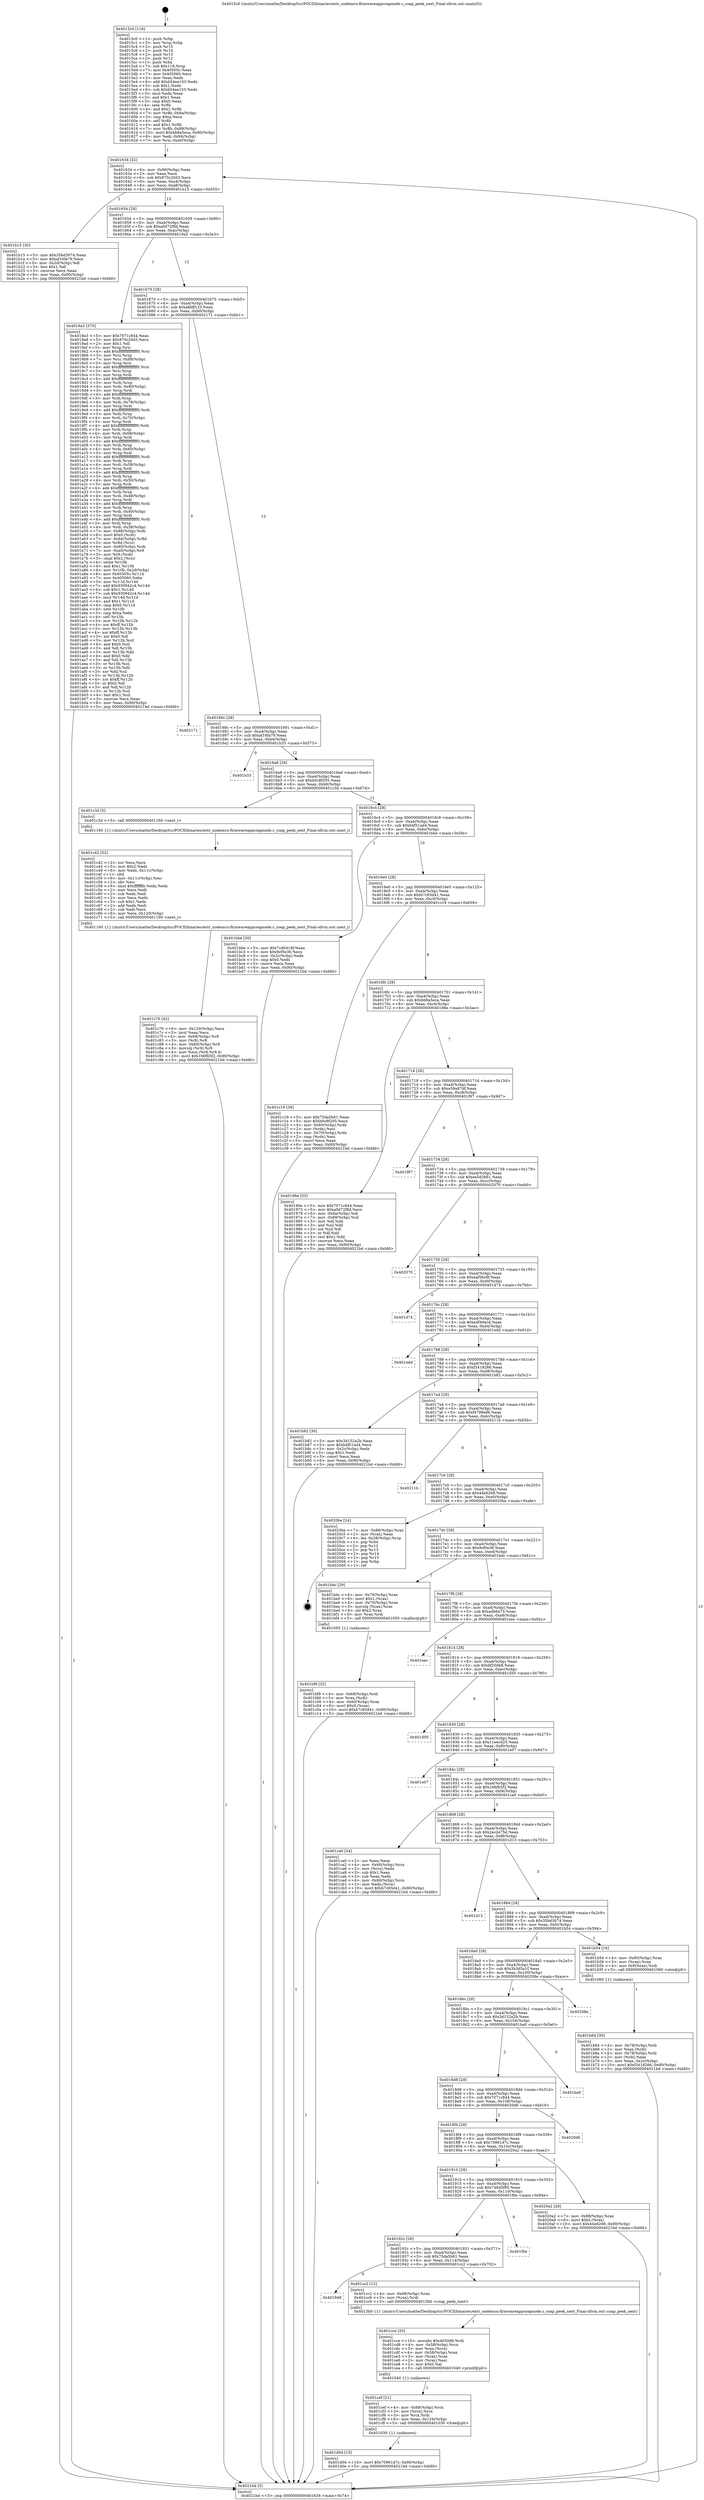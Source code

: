 digraph "0x4015c0" {
  label = "0x4015c0 (/mnt/c/Users/mathe/Desktop/tcc/POCII/binaries/extr_nodemcu-firmwareappcoapnode.c_coap_peek_next_Final-ollvm.out::main(0))"
  labelloc = "t"
  node[shape=record]

  Entry [label="",width=0.3,height=0.3,shape=circle,fillcolor=black,style=filled]
  "0x401634" [label="{
     0x401634 [32]\l
     | [instrs]\l
     &nbsp;&nbsp;0x401634 \<+6\>: mov -0x90(%rbp),%eax\l
     &nbsp;&nbsp;0x40163a \<+2\>: mov %eax,%ecx\l
     &nbsp;&nbsp;0x40163c \<+6\>: sub $0x870c20d3,%ecx\l
     &nbsp;&nbsp;0x401642 \<+6\>: mov %eax,-0xa4(%rbp)\l
     &nbsp;&nbsp;0x401648 \<+6\>: mov %ecx,-0xa8(%rbp)\l
     &nbsp;&nbsp;0x40164e \<+6\>: je 0000000000401b15 \<main+0x555\>\l
  }"]
  "0x401b15" [label="{
     0x401b15 [30]\l
     | [instrs]\l
     &nbsp;&nbsp;0x401b15 \<+5\>: mov $0x35bd3074,%eax\l
     &nbsp;&nbsp;0x401b1a \<+5\>: mov $0xaf16fa79,%ecx\l
     &nbsp;&nbsp;0x401b1f \<+3\>: mov -0x2d(%rbp),%dl\l
     &nbsp;&nbsp;0x401b22 \<+3\>: test $0x1,%dl\l
     &nbsp;&nbsp;0x401b25 \<+3\>: cmovne %ecx,%eax\l
     &nbsp;&nbsp;0x401b28 \<+6\>: mov %eax,-0x90(%rbp)\l
     &nbsp;&nbsp;0x401b2e \<+5\>: jmp 00000000004021bd \<main+0xbfd\>\l
  }"]
  "0x401654" [label="{
     0x401654 [28]\l
     | [instrs]\l
     &nbsp;&nbsp;0x401654 \<+5\>: jmp 0000000000401659 \<main+0x99\>\l
     &nbsp;&nbsp;0x401659 \<+6\>: mov -0xa4(%rbp),%eax\l
     &nbsp;&nbsp;0x40165f \<+5\>: sub $0xa0d72f8d,%eax\l
     &nbsp;&nbsp;0x401664 \<+6\>: mov %eax,-0xac(%rbp)\l
     &nbsp;&nbsp;0x40166a \<+6\>: je 00000000004019a3 \<main+0x3e3\>\l
  }"]
  Exit [label="",width=0.3,height=0.3,shape=circle,fillcolor=black,style=filled,peripheries=2]
  "0x4019a3" [label="{
     0x4019a3 [370]\l
     | [instrs]\l
     &nbsp;&nbsp;0x4019a3 \<+5\>: mov $0x7071c844,%eax\l
     &nbsp;&nbsp;0x4019a8 \<+5\>: mov $0x870c20d3,%ecx\l
     &nbsp;&nbsp;0x4019ad \<+2\>: mov $0x1,%dl\l
     &nbsp;&nbsp;0x4019af \<+3\>: mov %rsp,%rsi\l
     &nbsp;&nbsp;0x4019b2 \<+4\>: add $0xfffffffffffffff0,%rsi\l
     &nbsp;&nbsp;0x4019b6 \<+3\>: mov %rsi,%rsp\l
     &nbsp;&nbsp;0x4019b9 \<+7\>: mov %rsi,-0x88(%rbp)\l
     &nbsp;&nbsp;0x4019c0 \<+3\>: mov %rsp,%rsi\l
     &nbsp;&nbsp;0x4019c3 \<+4\>: add $0xfffffffffffffff0,%rsi\l
     &nbsp;&nbsp;0x4019c7 \<+3\>: mov %rsi,%rsp\l
     &nbsp;&nbsp;0x4019ca \<+3\>: mov %rsp,%rdi\l
     &nbsp;&nbsp;0x4019cd \<+4\>: add $0xfffffffffffffff0,%rdi\l
     &nbsp;&nbsp;0x4019d1 \<+3\>: mov %rdi,%rsp\l
     &nbsp;&nbsp;0x4019d4 \<+4\>: mov %rdi,-0x80(%rbp)\l
     &nbsp;&nbsp;0x4019d8 \<+3\>: mov %rsp,%rdi\l
     &nbsp;&nbsp;0x4019db \<+4\>: add $0xfffffffffffffff0,%rdi\l
     &nbsp;&nbsp;0x4019df \<+3\>: mov %rdi,%rsp\l
     &nbsp;&nbsp;0x4019e2 \<+4\>: mov %rdi,-0x78(%rbp)\l
     &nbsp;&nbsp;0x4019e6 \<+3\>: mov %rsp,%rdi\l
     &nbsp;&nbsp;0x4019e9 \<+4\>: add $0xfffffffffffffff0,%rdi\l
     &nbsp;&nbsp;0x4019ed \<+3\>: mov %rdi,%rsp\l
     &nbsp;&nbsp;0x4019f0 \<+4\>: mov %rdi,-0x70(%rbp)\l
     &nbsp;&nbsp;0x4019f4 \<+3\>: mov %rsp,%rdi\l
     &nbsp;&nbsp;0x4019f7 \<+4\>: add $0xfffffffffffffff0,%rdi\l
     &nbsp;&nbsp;0x4019fb \<+3\>: mov %rdi,%rsp\l
     &nbsp;&nbsp;0x4019fe \<+4\>: mov %rdi,-0x68(%rbp)\l
     &nbsp;&nbsp;0x401a02 \<+3\>: mov %rsp,%rdi\l
     &nbsp;&nbsp;0x401a05 \<+4\>: add $0xfffffffffffffff0,%rdi\l
     &nbsp;&nbsp;0x401a09 \<+3\>: mov %rdi,%rsp\l
     &nbsp;&nbsp;0x401a0c \<+4\>: mov %rdi,-0x60(%rbp)\l
     &nbsp;&nbsp;0x401a10 \<+3\>: mov %rsp,%rdi\l
     &nbsp;&nbsp;0x401a13 \<+4\>: add $0xfffffffffffffff0,%rdi\l
     &nbsp;&nbsp;0x401a17 \<+3\>: mov %rdi,%rsp\l
     &nbsp;&nbsp;0x401a1a \<+4\>: mov %rdi,-0x58(%rbp)\l
     &nbsp;&nbsp;0x401a1e \<+3\>: mov %rsp,%rdi\l
     &nbsp;&nbsp;0x401a21 \<+4\>: add $0xfffffffffffffff0,%rdi\l
     &nbsp;&nbsp;0x401a25 \<+3\>: mov %rdi,%rsp\l
     &nbsp;&nbsp;0x401a28 \<+4\>: mov %rdi,-0x50(%rbp)\l
     &nbsp;&nbsp;0x401a2c \<+3\>: mov %rsp,%rdi\l
     &nbsp;&nbsp;0x401a2f \<+4\>: add $0xfffffffffffffff0,%rdi\l
     &nbsp;&nbsp;0x401a33 \<+3\>: mov %rdi,%rsp\l
     &nbsp;&nbsp;0x401a36 \<+4\>: mov %rdi,-0x48(%rbp)\l
     &nbsp;&nbsp;0x401a3a \<+3\>: mov %rsp,%rdi\l
     &nbsp;&nbsp;0x401a3d \<+4\>: add $0xfffffffffffffff0,%rdi\l
     &nbsp;&nbsp;0x401a41 \<+3\>: mov %rdi,%rsp\l
     &nbsp;&nbsp;0x401a44 \<+4\>: mov %rdi,-0x40(%rbp)\l
     &nbsp;&nbsp;0x401a48 \<+3\>: mov %rsp,%rdi\l
     &nbsp;&nbsp;0x401a4b \<+4\>: add $0xfffffffffffffff0,%rdi\l
     &nbsp;&nbsp;0x401a4f \<+3\>: mov %rdi,%rsp\l
     &nbsp;&nbsp;0x401a52 \<+4\>: mov %rdi,-0x38(%rbp)\l
     &nbsp;&nbsp;0x401a56 \<+7\>: mov -0x88(%rbp),%rdi\l
     &nbsp;&nbsp;0x401a5d \<+6\>: movl $0x0,(%rdi)\l
     &nbsp;&nbsp;0x401a63 \<+7\>: mov -0x94(%rbp),%r8d\l
     &nbsp;&nbsp;0x401a6a \<+3\>: mov %r8d,(%rsi)\l
     &nbsp;&nbsp;0x401a6d \<+4\>: mov -0x80(%rbp),%rdi\l
     &nbsp;&nbsp;0x401a71 \<+7\>: mov -0xa0(%rbp),%r9\l
     &nbsp;&nbsp;0x401a78 \<+3\>: mov %r9,(%rdi)\l
     &nbsp;&nbsp;0x401a7b \<+3\>: cmpl $0x2,(%rsi)\l
     &nbsp;&nbsp;0x401a7e \<+4\>: setne %r10b\l
     &nbsp;&nbsp;0x401a82 \<+4\>: and $0x1,%r10b\l
     &nbsp;&nbsp;0x401a86 \<+4\>: mov %r10b,-0x2d(%rbp)\l
     &nbsp;&nbsp;0x401a8a \<+8\>: mov 0x40505c,%r11d\l
     &nbsp;&nbsp;0x401a92 \<+7\>: mov 0x405060,%ebx\l
     &nbsp;&nbsp;0x401a99 \<+3\>: mov %r11d,%r14d\l
     &nbsp;&nbsp;0x401a9c \<+7\>: add $0x930942c4,%r14d\l
     &nbsp;&nbsp;0x401aa3 \<+4\>: sub $0x1,%r14d\l
     &nbsp;&nbsp;0x401aa7 \<+7\>: sub $0x930942c4,%r14d\l
     &nbsp;&nbsp;0x401aae \<+4\>: imul %r14d,%r11d\l
     &nbsp;&nbsp;0x401ab2 \<+4\>: and $0x1,%r11d\l
     &nbsp;&nbsp;0x401ab6 \<+4\>: cmp $0x0,%r11d\l
     &nbsp;&nbsp;0x401aba \<+4\>: sete %r10b\l
     &nbsp;&nbsp;0x401abe \<+3\>: cmp $0xa,%ebx\l
     &nbsp;&nbsp;0x401ac1 \<+4\>: setl %r15b\l
     &nbsp;&nbsp;0x401ac5 \<+3\>: mov %r10b,%r12b\l
     &nbsp;&nbsp;0x401ac8 \<+4\>: xor $0xff,%r12b\l
     &nbsp;&nbsp;0x401acc \<+3\>: mov %r15b,%r13b\l
     &nbsp;&nbsp;0x401acf \<+4\>: xor $0xff,%r13b\l
     &nbsp;&nbsp;0x401ad3 \<+3\>: xor $0x0,%dl\l
     &nbsp;&nbsp;0x401ad6 \<+3\>: mov %r12b,%sil\l
     &nbsp;&nbsp;0x401ad9 \<+4\>: and $0x0,%sil\l
     &nbsp;&nbsp;0x401add \<+3\>: and %dl,%r10b\l
     &nbsp;&nbsp;0x401ae0 \<+3\>: mov %r13b,%dil\l
     &nbsp;&nbsp;0x401ae3 \<+4\>: and $0x0,%dil\l
     &nbsp;&nbsp;0x401ae7 \<+3\>: and %dl,%r15b\l
     &nbsp;&nbsp;0x401aea \<+3\>: or %r10b,%sil\l
     &nbsp;&nbsp;0x401aed \<+3\>: or %r15b,%dil\l
     &nbsp;&nbsp;0x401af0 \<+3\>: xor %dil,%sil\l
     &nbsp;&nbsp;0x401af3 \<+3\>: or %r13b,%r12b\l
     &nbsp;&nbsp;0x401af6 \<+4\>: xor $0xff,%r12b\l
     &nbsp;&nbsp;0x401afa \<+3\>: or $0x0,%dl\l
     &nbsp;&nbsp;0x401afd \<+3\>: and %dl,%r12b\l
     &nbsp;&nbsp;0x401b00 \<+3\>: or %r12b,%sil\l
     &nbsp;&nbsp;0x401b03 \<+4\>: test $0x1,%sil\l
     &nbsp;&nbsp;0x401b07 \<+3\>: cmovne %ecx,%eax\l
     &nbsp;&nbsp;0x401b0a \<+6\>: mov %eax,-0x90(%rbp)\l
     &nbsp;&nbsp;0x401b10 \<+5\>: jmp 00000000004021bd \<main+0xbfd\>\l
  }"]
  "0x401670" [label="{
     0x401670 [28]\l
     | [instrs]\l
     &nbsp;&nbsp;0x401670 \<+5\>: jmp 0000000000401675 \<main+0xb5\>\l
     &nbsp;&nbsp;0x401675 \<+6\>: mov -0xa4(%rbp),%eax\l
     &nbsp;&nbsp;0x40167b \<+5\>: sub $0xa6bff123,%eax\l
     &nbsp;&nbsp;0x401680 \<+6\>: mov %eax,-0xb0(%rbp)\l
     &nbsp;&nbsp;0x401686 \<+6\>: je 0000000000402171 \<main+0xbb1\>\l
  }"]
  "0x401d04" [label="{
     0x401d04 [15]\l
     | [instrs]\l
     &nbsp;&nbsp;0x401d04 \<+10\>: movl $0x70961d7c,-0x90(%rbp)\l
     &nbsp;&nbsp;0x401d0e \<+5\>: jmp 00000000004021bd \<main+0xbfd\>\l
  }"]
  "0x402171" [label="{
     0x402171\l
  }", style=dashed]
  "0x40168c" [label="{
     0x40168c [28]\l
     | [instrs]\l
     &nbsp;&nbsp;0x40168c \<+5\>: jmp 0000000000401691 \<main+0xd1\>\l
     &nbsp;&nbsp;0x401691 \<+6\>: mov -0xa4(%rbp),%eax\l
     &nbsp;&nbsp;0x401697 \<+5\>: sub $0xaf16fa79,%eax\l
     &nbsp;&nbsp;0x40169c \<+6\>: mov %eax,-0xb4(%rbp)\l
     &nbsp;&nbsp;0x4016a2 \<+6\>: je 0000000000401b33 \<main+0x573\>\l
  }"]
  "0x401cef" [label="{
     0x401cef [21]\l
     | [instrs]\l
     &nbsp;&nbsp;0x401cef \<+4\>: mov -0x68(%rbp),%rcx\l
     &nbsp;&nbsp;0x401cf3 \<+3\>: mov (%rcx),%rcx\l
     &nbsp;&nbsp;0x401cf6 \<+3\>: mov %rcx,%rdi\l
     &nbsp;&nbsp;0x401cf9 \<+6\>: mov %eax,-0x124(%rbp)\l
     &nbsp;&nbsp;0x401cff \<+5\>: call 0000000000401030 \<free@plt\>\l
     | [calls]\l
     &nbsp;&nbsp;0x401030 \{1\} (unknown)\l
  }"]
  "0x401b33" [label="{
     0x401b33\l
  }", style=dashed]
  "0x4016a8" [label="{
     0x4016a8 [28]\l
     | [instrs]\l
     &nbsp;&nbsp;0x4016a8 \<+5\>: jmp 00000000004016ad \<main+0xed\>\l
     &nbsp;&nbsp;0x4016ad \<+6\>: mov -0xa4(%rbp),%eax\l
     &nbsp;&nbsp;0x4016b3 \<+5\>: sub $0xb0c8f205,%eax\l
     &nbsp;&nbsp;0x4016b8 \<+6\>: mov %eax,-0xb8(%rbp)\l
     &nbsp;&nbsp;0x4016be \<+6\>: je 0000000000401c3d \<main+0x67d\>\l
  }"]
  "0x401cce" [label="{
     0x401cce [33]\l
     | [instrs]\l
     &nbsp;&nbsp;0x401cce \<+10\>: movabs $0x4030d6,%rdi\l
     &nbsp;&nbsp;0x401cd8 \<+4\>: mov -0x58(%rbp),%rcx\l
     &nbsp;&nbsp;0x401cdc \<+3\>: mov %rax,(%rcx)\l
     &nbsp;&nbsp;0x401cdf \<+4\>: mov -0x58(%rbp),%rax\l
     &nbsp;&nbsp;0x401ce3 \<+3\>: mov (%rax),%rax\l
     &nbsp;&nbsp;0x401ce6 \<+2\>: mov (%rax),%esi\l
     &nbsp;&nbsp;0x401ce8 \<+2\>: mov $0x0,%al\l
     &nbsp;&nbsp;0x401cea \<+5\>: call 0000000000401040 \<printf@plt\>\l
     | [calls]\l
     &nbsp;&nbsp;0x401040 \{1\} (unknown)\l
  }"]
  "0x401c3d" [label="{
     0x401c3d [5]\l
     | [instrs]\l
     &nbsp;&nbsp;0x401c3d \<+5\>: call 0000000000401160 \<next_i\>\l
     | [calls]\l
     &nbsp;&nbsp;0x401160 \{1\} (/mnt/c/Users/mathe/Desktop/tcc/POCII/binaries/extr_nodemcu-firmwareappcoapnode.c_coap_peek_next_Final-ollvm.out::next_i)\l
  }"]
  "0x4016c4" [label="{
     0x4016c4 [28]\l
     | [instrs]\l
     &nbsp;&nbsp;0x4016c4 \<+5\>: jmp 00000000004016c9 \<main+0x109\>\l
     &nbsp;&nbsp;0x4016c9 \<+6\>: mov -0xa4(%rbp),%eax\l
     &nbsp;&nbsp;0x4016cf \<+5\>: sub $0xb4f51ad4,%eax\l
     &nbsp;&nbsp;0x4016d4 \<+6\>: mov %eax,-0xbc(%rbp)\l
     &nbsp;&nbsp;0x4016da \<+6\>: je 0000000000401bbe \<main+0x5fe\>\l
  }"]
  "0x401948" [label="{
     0x401948\l
  }", style=dashed]
  "0x401bbe" [label="{
     0x401bbe [30]\l
     | [instrs]\l
     &nbsp;&nbsp;0x401bbe \<+5\>: mov $0x7cd0418f,%eax\l
     &nbsp;&nbsp;0x401bc3 \<+5\>: mov $0x9cf0e36,%ecx\l
     &nbsp;&nbsp;0x401bc8 \<+3\>: mov -0x2c(%rbp),%edx\l
     &nbsp;&nbsp;0x401bcb \<+3\>: cmp $0x0,%edx\l
     &nbsp;&nbsp;0x401bce \<+3\>: cmove %ecx,%eax\l
     &nbsp;&nbsp;0x401bd1 \<+6\>: mov %eax,-0x90(%rbp)\l
     &nbsp;&nbsp;0x401bd7 \<+5\>: jmp 00000000004021bd \<main+0xbfd\>\l
  }"]
  "0x4016e0" [label="{
     0x4016e0 [28]\l
     | [instrs]\l
     &nbsp;&nbsp;0x4016e0 \<+5\>: jmp 00000000004016e5 \<main+0x125\>\l
     &nbsp;&nbsp;0x4016e5 \<+6\>: mov -0xa4(%rbp),%eax\l
     &nbsp;&nbsp;0x4016eb \<+5\>: sub $0xb7c93d41,%eax\l
     &nbsp;&nbsp;0x4016f0 \<+6\>: mov %eax,-0xc0(%rbp)\l
     &nbsp;&nbsp;0x4016f6 \<+6\>: je 0000000000401c19 \<main+0x659\>\l
  }"]
  "0x401cc2" [label="{
     0x401cc2 [12]\l
     | [instrs]\l
     &nbsp;&nbsp;0x401cc2 \<+4\>: mov -0x68(%rbp),%rax\l
     &nbsp;&nbsp;0x401cc6 \<+3\>: mov (%rax),%rdi\l
     &nbsp;&nbsp;0x401cc9 \<+5\>: call 00000000004013b0 \<coap_peek_next\>\l
     | [calls]\l
     &nbsp;&nbsp;0x4013b0 \{1\} (/mnt/c/Users/mathe/Desktop/tcc/POCII/binaries/extr_nodemcu-firmwareappcoapnode.c_coap_peek_next_Final-ollvm.out::coap_peek_next)\l
  }"]
  "0x401c19" [label="{
     0x401c19 [36]\l
     | [instrs]\l
     &nbsp;&nbsp;0x401c19 \<+5\>: mov $0x75da5b81,%eax\l
     &nbsp;&nbsp;0x401c1e \<+5\>: mov $0xb0c8f205,%ecx\l
     &nbsp;&nbsp;0x401c23 \<+4\>: mov -0x60(%rbp),%rdx\l
     &nbsp;&nbsp;0x401c27 \<+2\>: mov (%rdx),%esi\l
     &nbsp;&nbsp;0x401c29 \<+4\>: mov -0x70(%rbp),%rdx\l
     &nbsp;&nbsp;0x401c2d \<+2\>: cmp (%rdx),%esi\l
     &nbsp;&nbsp;0x401c2f \<+3\>: cmovl %ecx,%eax\l
     &nbsp;&nbsp;0x401c32 \<+6\>: mov %eax,-0x90(%rbp)\l
     &nbsp;&nbsp;0x401c38 \<+5\>: jmp 00000000004021bd \<main+0xbfd\>\l
  }"]
  "0x4016fc" [label="{
     0x4016fc [28]\l
     | [instrs]\l
     &nbsp;&nbsp;0x4016fc \<+5\>: jmp 0000000000401701 \<main+0x141\>\l
     &nbsp;&nbsp;0x401701 \<+6\>: mov -0xa4(%rbp),%eax\l
     &nbsp;&nbsp;0x401707 \<+5\>: sub $0xbb8a5eca,%eax\l
     &nbsp;&nbsp;0x40170c \<+6\>: mov %eax,-0xc4(%rbp)\l
     &nbsp;&nbsp;0x401712 \<+6\>: je 000000000040196e \<main+0x3ae\>\l
  }"]
  "0x40192c" [label="{
     0x40192c [28]\l
     | [instrs]\l
     &nbsp;&nbsp;0x40192c \<+5\>: jmp 0000000000401931 \<main+0x371\>\l
     &nbsp;&nbsp;0x401931 \<+6\>: mov -0xa4(%rbp),%eax\l
     &nbsp;&nbsp;0x401937 \<+5\>: sub $0x75da5b81,%eax\l
     &nbsp;&nbsp;0x40193c \<+6\>: mov %eax,-0x114(%rbp)\l
     &nbsp;&nbsp;0x401942 \<+6\>: je 0000000000401cc2 \<main+0x702\>\l
  }"]
  "0x40196e" [label="{
     0x40196e [53]\l
     | [instrs]\l
     &nbsp;&nbsp;0x40196e \<+5\>: mov $0x7071c844,%eax\l
     &nbsp;&nbsp;0x401973 \<+5\>: mov $0xa0d72f8d,%ecx\l
     &nbsp;&nbsp;0x401978 \<+6\>: mov -0x8a(%rbp),%dl\l
     &nbsp;&nbsp;0x40197e \<+7\>: mov -0x89(%rbp),%sil\l
     &nbsp;&nbsp;0x401985 \<+3\>: mov %dl,%dil\l
     &nbsp;&nbsp;0x401988 \<+3\>: and %sil,%dil\l
     &nbsp;&nbsp;0x40198b \<+3\>: xor %sil,%dl\l
     &nbsp;&nbsp;0x40198e \<+3\>: or %dl,%dil\l
     &nbsp;&nbsp;0x401991 \<+4\>: test $0x1,%dil\l
     &nbsp;&nbsp;0x401995 \<+3\>: cmovne %ecx,%eax\l
     &nbsp;&nbsp;0x401998 \<+6\>: mov %eax,-0x90(%rbp)\l
     &nbsp;&nbsp;0x40199e \<+5\>: jmp 00000000004021bd \<main+0xbfd\>\l
  }"]
  "0x401718" [label="{
     0x401718 [28]\l
     | [instrs]\l
     &nbsp;&nbsp;0x401718 \<+5\>: jmp 000000000040171d \<main+0x15d\>\l
     &nbsp;&nbsp;0x40171d \<+6\>: mov -0xa4(%rbp),%eax\l
     &nbsp;&nbsp;0x401723 \<+5\>: sub $0xe59a87df,%eax\l
     &nbsp;&nbsp;0x401728 \<+6\>: mov %eax,-0xc8(%rbp)\l
     &nbsp;&nbsp;0x40172e \<+6\>: je 0000000000401f97 \<main+0x9d7\>\l
  }"]
  "0x4021bd" [label="{
     0x4021bd [5]\l
     | [instrs]\l
     &nbsp;&nbsp;0x4021bd \<+5\>: jmp 0000000000401634 \<main+0x74\>\l
  }"]
  "0x4015c0" [label="{
     0x4015c0 [116]\l
     | [instrs]\l
     &nbsp;&nbsp;0x4015c0 \<+1\>: push %rbp\l
     &nbsp;&nbsp;0x4015c1 \<+3\>: mov %rsp,%rbp\l
     &nbsp;&nbsp;0x4015c4 \<+2\>: push %r15\l
     &nbsp;&nbsp;0x4015c6 \<+2\>: push %r14\l
     &nbsp;&nbsp;0x4015c8 \<+2\>: push %r13\l
     &nbsp;&nbsp;0x4015ca \<+2\>: push %r12\l
     &nbsp;&nbsp;0x4015cc \<+1\>: push %rbx\l
     &nbsp;&nbsp;0x4015cd \<+7\>: sub $0x118,%rsp\l
     &nbsp;&nbsp;0x4015d4 \<+7\>: mov 0x40505c,%eax\l
     &nbsp;&nbsp;0x4015db \<+7\>: mov 0x405060,%ecx\l
     &nbsp;&nbsp;0x4015e2 \<+2\>: mov %eax,%edx\l
     &nbsp;&nbsp;0x4015e4 \<+6\>: add $0xb54ee153,%edx\l
     &nbsp;&nbsp;0x4015ea \<+3\>: sub $0x1,%edx\l
     &nbsp;&nbsp;0x4015ed \<+6\>: sub $0xb54ee153,%edx\l
     &nbsp;&nbsp;0x4015f3 \<+3\>: imul %edx,%eax\l
     &nbsp;&nbsp;0x4015f6 \<+3\>: and $0x1,%eax\l
     &nbsp;&nbsp;0x4015f9 \<+3\>: cmp $0x0,%eax\l
     &nbsp;&nbsp;0x4015fc \<+4\>: sete %r8b\l
     &nbsp;&nbsp;0x401600 \<+4\>: and $0x1,%r8b\l
     &nbsp;&nbsp;0x401604 \<+7\>: mov %r8b,-0x8a(%rbp)\l
     &nbsp;&nbsp;0x40160b \<+3\>: cmp $0xa,%ecx\l
     &nbsp;&nbsp;0x40160e \<+4\>: setl %r8b\l
     &nbsp;&nbsp;0x401612 \<+4\>: and $0x1,%r8b\l
     &nbsp;&nbsp;0x401616 \<+7\>: mov %r8b,-0x89(%rbp)\l
     &nbsp;&nbsp;0x40161d \<+10\>: movl $0xbb8a5eca,-0x90(%rbp)\l
     &nbsp;&nbsp;0x401627 \<+6\>: mov %edi,-0x94(%rbp)\l
     &nbsp;&nbsp;0x40162d \<+7\>: mov %rsi,-0xa0(%rbp)\l
  }"]
  "0x401f0e" [label="{
     0x401f0e\l
  }", style=dashed]
  "0x401910" [label="{
     0x401910 [28]\l
     | [instrs]\l
     &nbsp;&nbsp;0x401910 \<+5\>: jmp 0000000000401915 \<main+0x355\>\l
     &nbsp;&nbsp;0x401915 \<+6\>: mov -0xa4(%rbp),%eax\l
     &nbsp;&nbsp;0x40191b \<+5\>: sub $0x746d5f85,%eax\l
     &nbsp;&nbsp;0x401920 \<+6\>: mov %eax,-0x110(%rbp)\l
     &nbsp;&nbsp;0x401926 \<+6\>: je 0000000000401f0e \<main+0x94e\>\l
  }"]
  "0x401f97" [label="{
     0x401f97\l
  }", style=dashed]
  "0x401734" [label="{
     0x401734 [28]\l
     | [instrs]\l
     &nbsp;&nbsp;0x401734 \<+5\>: jmp 0000000000401739 \<main+0x179\>\l
     &nbsp;&nbsp;0x401739 \<+6\>: mov -0xa4(%rbp),%eax\l
     &nbsp;&nbsp;0x40173f \<+5\>: sub $0xea5d3b61,%eax\l
     &nbsp;&nbsp;0x401744 \<+6\>: mov %eax,-0xcc(%rbp)\l
     &nbsp;&nbsp;0x40174a \<+6\>: je 0000000000402070 \<main+0xab0\>\l
  }"]
  "0x4020a2" [label="{
     0x4020a2 [28]\l
     | [instrs]\l
     &nbsp;&nbsp;0x4020a2 \<+7\>: mov -0x88(%rbp),%rax\l
     &nbsp;&nbsp;0x4020a9 \<+6\>: movl $0x0,(%rax)\l
     &nbsp;&nbsp;0x4020af \<+10\>: movl $0x44e6268,-0x90(%rbp)\l
     &nbsp;&nbsp;0x4020b9 \<+5\>: jmp 00000000004021bd \<main+0xbfd\>\l
  }"]
  "0x402070" [label="{
     0x402070\l
  }", style=dashed]
  "0x401750" [label="{
     0x401750 [28]\l
     | [instrs]\l
     &nbsp;&nbsp;0x401750 \<+5\>: jmp 0000000000401755 \<main+0x195\>\l
     &nbsp;&nbsp;0x401755 \<+6\>: mov -0xa4(%rbp),%eax\l
     &nbsp;&nbsp;0x40175b \<+5\>: sub $0xeaf56c8f,%eax\l
     &nbsp;&nbsp;0x401760 \<+6\>: mov %eax,-0xd0(%rbp)\l
     &nbsp;&nbsp;0x401766 \<+6\>: je 0000000000401d74 \<main+0x7b4\>\l
  }"]
  "0x4018f4" [label="{
     0x4018f4 [28]\l
     | [instrs]\l
     &nbsp;&nbsp;0x4018f4 \<+5\>: jmp 00000000004018f9 \<main+0x339\>\l
     &nbsp;&nbsp;0x4018f9 \<+6\>: mov -0xa4(%rbp),%eax\l
     &nbsp;&nbsp;0x4018ff \<+5\>: sub $0x70961d7c,%eax\l
     &nbsp;&nbsp;0x401904 \<+6\>: mov %eax,-0x10c(%rbp)\l
     &nbsp;&nbsp;0x40190a \<+6\>: je 00000000004020a2 \<main+0xae2\>\l
  }"]
  "0x401d74" [label="{
     0x401d74\l
  }", style=dashed]
  "0x40176c" [label="{
     0x40176c [28]\l
     | [instrs]\l
     &nbsp;&nbsp;0x40176c \<+5\>: jmp 0000000000401771 \<main+0x1b1\>\l
     &nbsp;&nbsp;0x401771 \<+6\>: mov -0xa4(%rbp),%eax\l
     &nbsp;&nbsp;0x401777 \<+5\>: sub $0xedf49ecd,%eax\l
     &nbsp;&nbsp;0x40177c \<+6\>: mov %eax,-0xd4(%rbp)\l
     &nbsp;&nbsp;0x401782 \<+6\>: je 0000000000401edd \<main+0x91d\>\l
  }"]
  "0x4020d6" [label="{
     0x4020d6\l
  }", style=dashed]
  "0x401edd" [label="{
     0x401edd\l
  }", style=dashed]
  "0x401788" [label="{
     0x401788 [28]\l
     | [instrs]\l
     &nbsp;&nbsp;0x401788 \<+5\>: jmp 000000000040178d \<main+0x1cd\>\l
     &nbsp;&nbsp;0x40178d \<+6\>: mov -0xa4(%rbp),%eax\l
     &nbsp;&nbsp;0x401793 \<+5\>: sub $0xf3418266,%eax\l
     &nbsp;&nbsp;0x401798 \<+6\>: mov %eax,-0xd8(%rbp)\l
     &nbsp;&nbsp;0x40179e \<+6\>: je 0000000000401b82 \<main+0x5c2\>\l
  }"]
  "0x4018d8" [label="{
     0x4018d8 [28]\l
     | [instrs]\l
     &nbsp;&nbsp;0x4018d8 \<+5\>: jmp 00000000004018dd \<main+0x31d\>\l
     &nbsp;&nbsp;0x4018dd \<+6\>: mov -0xa4(%rbp),%eax\l
     &nbsp;&nbsp;0x4018e3 \<+5\>: sub $0x7071c844,%eax\l
     &nbsp;&nbsp;0x4018e8 \<+6\>: mov %eax,-0x108(%rbp)\l
     &nbsp;&nbsp;0x4018ee \<+6\>: je 00000000004020d6 \<main+0xb16\>\l
  }"]
  "0x401b82" [label="{
     0x401b82 [30]\l
     | [instrs]\l
     &nbsp;&nbsp;0x401b82 \<+5\>: mov $0x3d152a2b,%eax\l
     &nbsp;&nbsp;0x401b87 \<+5\>: mov $0xb4f51ad4,%ecx\l
     &nbsp;&nbsp;0x401b8c \<+3\>: mov -0x2c(%rbp),%edx\l
     &nbsp;&nbsp;0x401b8f \<+3\>: cmp $0x1,%edx\l
     &nbsp;&nbsp;0x401b92 \<+3\>: cmovl %ecx,%eax\l
     &nbsp;&nbsp;0x401b95 \<+6\>: mov %eax,-0x90(%rbp)\l
     &nbsp;&nbsp;0x401b9b \<+5\>: jmp 00000000004021bd \<main+0xbfd\>\l
  }"]
  "0x4017a4" [label="{
     0x4017a4 [28]\l
     | [instrs]\l
     &nbsp;&nbsp;0x4017a4 \<+5\>: jmp 00000000004017a9 \<main+0x1e9\>\l
     &nbsp;&nbsp;0x4017a9 \<+6\>: mov -0xa4(%rbp),%eax\l
     &nbsp;&nbsp;0x4017af \<+5\>: sub $0xf4799e86,%eax\l
     &nbsp;&nbsp;0x4017b4 \<+6\>: mov %eax,-0xdc(%rbp)\l
     &nbsp;&nbsp;0x4017ba \<+6\>: je 000000000040211b \<main+0xb5b\>\l
  }"]
  "0x401ba0" [label="{
     0x401ba0\l
  }", style=dashed]
  "0x40211b" [label="{
     0x40211b\l
  }", style=dashed]
  "0x4017c0" [label="{
     0x4017c0 [28]\l
     | [instrs]\l
     &nbsp;&nbsp;0x4017c0 \<+5\>: jmp 00000000004017c5 \<main+0x205\>\l
     &nbsp;&nbsp;0x4017c5 \<+6\>: mov -0xa4(%rbp),%eax\l
     &nbsp;&nbsp;0x4017cb \<+5\>: sub $0x44e6268,%eax\l
     &nbsp;&nbsp;0x4017d0 \<+6\>: mov %eax,-0xe0(%rbp)\l
     &nbsp;&nbsp;0x4017d6 \<+6\>: je 00000000004020be \<main+0xafe\>\l
  }"]
  "0x4018bc" [label="{
     0x4018bc [28]\l
     | [instrs]\l
     &nbsp;&nbsp;0x4018bc \<+5\>: jmp 00000000004018c1 \<main+0x301\>\l
     &nbsp;&nbsp;0x4018c1 \<+6\>: mov -0xa4(%rbp),%eax\l
     &nbsp;&nbsp;0x4018c7 \<+5\>: sub $0x3d152a2b,%eax\l
     &nbsp;&nbsp;0x4018cc \<+6\>: mov %eax,-0x104(%rbp)\l
     &nbsp;&nbsp;0x4018d2 \<+6\>: je 0000000000401ba0 \<main+0x5e0\>\l
  }"]
  "0x4020be" [label="{
     0x4020be [24]\l
     | [instrs]\l
     &nbsp;&nbsp;0x4020be \<+7\>: mov -0x88(%rbp),%rax\l
     &nbsp;&nbsp;0x4020c5 \<+2\>: mov (%rax),%eax\l
     &nbsp;&nbsp;0x4020c7 \<+4\>: lea -0x28(%rbp),%rsp\l
     &nbsp;&nbsp;0x4020cb \<+1\>: pop %rbx\l
     &nbsp;&nbsp;0x4020cc \<+2\>: pop %r12\l
     &nbsp;&nbsp;0x4020ce \<+2\>: pop %r13\l
     &nbsp;&nbsp;0x4020d0 \<+2\>: pop %r14\l
     &nbsp;&nbsp;0x4020d2 \<+2\>: pop %r15\l
     &nbsp;&nbsp;0x4020d4 \<+1\>: pop %rbp\l
     &nbsp;&nbsp;0x4020d5 \<+1\>: ret\l
  }"]
  "0x4017dc" [label="{
     0x4017dc [28]\l
     | [instrs]\l
     &nbsp;&nbsp;0x4017dc \<+5\>: jmp 00000000004017e1 \<main+0x221\>\l
     &nbsp;&nbsp;0x4017e1 \<+6\>: mov -0xa4(%rbp),%eax\l
     &nbsp;&nbsp;0x4017e7 \<+5\>: sub $0x9cf0e36,%eax\l
     &nbsp;&nbsp;0x4017ec \<+6\>: mov %eax,-0xe4(%rbp)\l
     &nbsp;&nbsp;0x4017f2 \<+6\>: je 0000000000401bdc \<main+0x61c\>\l
  }"]
  "0x40208e" [label="{
     0x40208e\l
  }", style=dashed]
  "0x401bdc" [label="{
     0x401bdc [29]\l
     | [instrs]\l
     &nbsp;&nbsp;0x401bdc \<+4\>: mov -0x70(%rbp),%rax\l
     &nbsp;&nbsp;0x401be0 \<+6\>: movl $0x1,(%rax)\l
     &nbsp;&nbsp;0x401be6 \<+4\>: mov -0x70(%rbp),%rax\l
     &nbsp;&nbsp;0x401bea \<+3\>: movslq (%rax),%rax\l
     &nbsp;&nbsp;0x401bed \<+4\>: shl $0x2,%rax\l
     &nbsp;&nbsp;0x401bf1 \<+3\>: mov %rax,%rdi\l
     &nbsp;&nbsp;0x401bf4 \<+5\>: call 0000000000401050 \<malloc@plt\>\l
     | [calls]\l
     &nbsp;&nbsp;0x401050 \{1\} (unknown)\l
  }"]
  "0x4017f8" [label="{
     0x4017f8 [28]\l
     | [instrs]\l
     &nbsp;&nbsp;0x4017f8 \<+5\>: jmp 00000000004017fd \<main+0x23d\>\l
     &nbsp;&nbsp;0x4017fd \<+6\>: mov -0xa4(%rbp),%eax\l
     &nbsp;&nbsp;0x401803 \<+5\>: sub $0xadb6a73,%eax\l
     &nbsp;&nbsp;0x401808 \<+6\>: mov %eax,-0xe8(%rbp)\l
     &nbsp;&nbsp;0x40180e \<+6\>: je 0000000000401eec \<main+0x92c\>\l
  }"]
  "0x401c76" [label="{
     0x401c76 [42]\l
     | [instrs]\l
     &nbsp;&nbsp;0x401c76 \<+6\>: mov -0x120(%rbp),%ecx\l
     &nbsp;&nbsp;0x401c7c \<+3\>: imul %eax,%ecx\l
     &nbsp;&nbsp;0x401c7f \<+4\>: mov -0x68(%rbp),%r8\l
     &nbsp;&nbsp;0x401c83 \<+3\>: mov (%r8),%r8\l
     &nbsp;&nbsp;0x401c86 \<+4\>: mov -0x60(%rbp),%r9\l
     &nbsp;&nbsp;0x401c8a \<+3\>: movslq (%r9),%r9\l
     &nbsp;&nbsp;0x401c8d \<+4\>: mov %ecx,(%r8,%r9,4)\l
     &nbsp;&nbsp;0x401c91 \<+10\>: movl $0x166fb5f2,-0x90(%rbp)\l
     &nbsp;&nbsp;0x401c9b \<+5\>: jmp 00000000004021bd \<main+0xbfd\>\l
  }"]
  "0x401eec" [label="{
     0x401eec\l
  }", style=dashed]
  "0x401814" [label="{
     0x401814 [28]\l
     | [instrs]\l
     &nbsp;&nbsp;0x401814 \<+5\>: jmp 0000000000401819 \<main+0x259\>\l
     &nbsp;&nbsp;0x401819 \<+6\>: mov -0xa4(%rbp),%eax\l
     &nbsp;&nbsp;0x40181f \<+5\>: sub $0xbf20db8,%eax\l
     &nbsp;&nbsp;0x401824 \<+6\>: mov %eax,-0xec(%rbp)\l
     &nbsp;&nbsp;0x40182a \<+6\>: je 0000000000401d50 \<main+0x790\>\l
  }"]
  "0x401c42" [label="{
     0x401c42 [52]\l
     | [instrs]\l
     &nbsp;&nbsp;0x401c42 \<+2\>: xor %ecx,%ecx\l
     &nbsp;&nbsp;0x401c44 \<+5\>: mov $0x2,%edx\l
     &nbsp;&nbsp;0x401c49 \<+6\>: mov %edx,-0x11c(%rbp)\l
     &nbsp;&nbsp;0x401c4f \<+1\>: cltd\l
     &nbsp;&nbsp;0x401c50 \<+6\>: mov -0x11c(%rbp),%esi\l
     &nbsp;&nbsp;0x401c56 \<+2\>: idiv %esi\l
     &nbsp;&nbsp;0x401c58 \<+6\>: imul $0xfffffffe,%edx,%edx\l
     &nbsp;&nbsp;0x401c5e \<+2\>: mov %ecx,%edi\l
     &nbsp;&nbsp;0x401c60 \<+2\>: sub %edx,%edi\l
     &nbsp;&nbsp;0x401c62 \<+2\>: mov %ecx,%edx\l
     &nbsp;&nbsp;0x401c64 \<+3\>: sub $0x1,%edx\l
     &nbsp;&nbsp;0x401c67 \<+2\>: add %edx,%edi\l
     &nbsp;&nbsp;0x401c69 \<+2\>: sub %edi,%ecx\l
     &nbsp;&nbsp;0x401c6b \<+6\>: mov %ecx,-0x120(%rbp)\l
     &nbsp;&nbsp;0x401c71 \<+5\>: call 0000000000401160 \<next_i\>\l
     | [calls]\l
     &nbsp;&nbsp;0x401160 \{1\} (/mnt/c/Users/mathe/Desktop/tcc/POCII/binaries/extr_nodemcu-firmwareappcoapnode.c_coap_peek_next_Final-ollvm.out::next_i)\l
  }"]
  "0x401d50" [label="{
     0x401d50\l
  }", style=dashed]
  "0x401830" [label="{
     0x401830 [28]\l
     | [instrs]\l
     &nbsp;&nbsp;0x401830 \<+5\>: jmp 0000000000401835 \<main+0x275\>\l
     &nbsp;&nbsp;0x401835 \<+6\>: mov -0xa4(%rbp),%eax\l
     &nbsp;&nbsp;0x40183b \<+5\>: sub $0x11eecd25,%eax\l
     &nbsp;&nbsp;0x401840 \<+6\>: mov %eax,-0xf0(%rbp)\l
     &nbsp;&nbsp;0x401846 \<+6\>: je 0000000000401e07 \<main+0x847\>\l
  }"]
  "0x401bf9" [label="{
     0x401bf9 [32]\l
     | [instrs]\l
     &nbsp;&nbsp;0x401bf9 \<+4\>: mov -0x68(%rbp),%rdi\l
     &nbsp;&nbsp;0x401bfd \<+3\>: mov %rax,(%rdi)\l
     &nbsp;&nbsp;0x401c00 \<+4\>: mov -0x60(%rbp),%rax\l
     &nbsp;&nbsp;0x401c04 \<+6\>: movl $0x0,(%rax)\l
     &nbsp;&nbsp;0x401c0a \<+10\>: movl $0xb7c93d41,-0x90(%rbp)\l
     &nbsp;&nbsp;0x401c14 \<+5\>: jmp 00000000004021bd \<main+0xbfd\>\l
  }"]
  "0x401e07" [label="{
     0x401e07\l
  }", style=dashed]
  "0x40184c" [label="{
     0x40184c [28]\l
     | [instrs]\l
     &nbsp;&nbsp;0x40184c \<+5\>: jmp 0000000000401851 \<main+0x291\>\l
     &nbsp;&nbsp;0x401851 \<+6\>: mov -0xa4(%rbp),%eax\l
     &nbsp;&nbsp;0x401857 \<+5\>: sub $0x166fb5f2,%eax\l
     &nbsp;&nbsp;0x40185c \<+6\>: mov %eax,-0xf4(%rbp)\l
     &nbsp;&nbsp;0x401862 \<+6\>: je 0000000000401ca0 \<main+0x6e0\>\l
  }"]
  "0x401b64" [label="{
     0x401b64 [30]\l
     | [instrs]\l
     &nbsp;&nbsp;0x401b64 \<+4\>: mov -0x78(%rbp),%rdi\l
     &nbsp;&nbsp;0x401b68 \<+2\>: mov %eax,(%rdi)\l
     &nbsp;&nbsp;0x401b6a \<+4\>: mov -0x78(%rbp),%rdi\l
     &nbsp;&nbsp;0x401b6e \<+2\>: mov (%rdi),%eax\l
     &nbsp;&nbsp;0x401b70 \<+3\>: mov %eax,-0x2c(%rbp)\l
     &nbsp;&nbsp;0x401b73 \<+10\>: movl $0xf3418266,-0x90(%rbp)\l
     &nbsp;&nbsp;0x401b7d \<+5\>: jmp 00000000004021bd \<main+0xbfd\>\l
  }"]
  "0x401ca0" [label="{
     0x401ca0 [34]\l
     | [instrs]\l
     &nbsp;&nbsp;0x401ca0 \<+2\>: xor %eax,%eax\l
     &nbsp;&nbsp;0x401ca2 \<+4\>: mov -0x60(%rbp),%rcx\l
     &nbsp;&nbsp;0x401ca6 \<+2\>: mov (%rcx),%edx\l
     &nbsp;&nbsp;0x401ca8 \<+3\>: sub $0x1,%eax\l
     &nbsp;&nbsp;0x401cab \<+2\>: sub %eax,%edx\l
     &nbsp;&nbsp;0x401cad \<+4\>: mov -0x60(%rbp),%rcx\l
     &nbsp;&nbsp;0x401cb1 \<+2\>: mov %edx,(%rcx)\l
     &nbsp;&nbsp;0x401cb3 \<+10\>: movl $0xb7c93d41,-0x90(%rbp)\l
     &nbsp;&nbsp;0x401cbd \<+5\>: jmp 00000000004021bd \<main+0xbfd\>\l
  }"]
  "0x401868" [label="{
     0x401868 [28]\l
     | [instrs]\l
     &nbsp;&nbsp;0x401868 \<+5\>: jmp 000000000040186d \<main+0x2ad\>\l
     &nbsp;&nbsp;0x40186d \<+6\>: mov -0xa4(%rbp),%eax\l
     &nbsp;&nbsp;0x401873 \<+5\>: sub $0x2ec2e75d,%eax\l
     &nbsp;&nbsp;0x401878 \<+6\>: mov %eax,-0xf8(%rbp)\l
     &nbsp;&nbsp;0x40187e \<+6\>: je 0000000000401d13 \<main+0x753\>\l
  }"]
  "0x4018a0" [label="{
     0x4018a0 [28]\l
     | [instrs]\l
     &nbsp;&nbsp;0x4018a0 \<+5\>: jmp 00000000004018a5 \<main+0x2e5\>\l
     &nbsp;&nbsp;0x4018a5 \<+6\>: mov -0xa4(%rbp),%eax\l
     &nbsp;&nbsp;0x4018ab \<+5\>: sub $0x3b3d5a1f,%eax\l
     &nbsp;&nbsp;0x4018b0 \<+6\>: mov %eax,-0x100(%rbp)\l
     &nbsp;&nbsp;0x4018b6 \<+6\>: je 000000000040208e \<main+0xace\>\l
  }"]
  "0x401d13" [label="{
     0x401d13\l
  }", style=dashed]
  "0x401884" [label="{
     0x401884 [28]\l
     | [instrs]\l
     &nbsp;&nbsp;0x401884 \<+5\>: jmp 0000000000401889 \<main+0x2c9\>\l
     &nbsp;&nbsp;0x401889 \<+6\>: mov -0xa4(%rbp),%eax\l
     &nbsp;&nbsp;0x40188f \<+5\>: sub $0x35bd3074,%eax\l
     &nbsp;&nbsp;0x401894 \<+6\>: mov %eax,-0xfc(%rbp)\l
     &nbsp;&nbsp;0x40189a \<+6\>: je 0000000000401b54 \<main+0x594\>\l
  }"]
  "0x401b54" [label="{
     0x401b54 [16]\l
     | [instrs]\l
     &nbsp;&nbsp;0x401b54 \<+4\>: mov -0x80(%rbp),%rax\l
     &nbsp;&nbsp;0x401b58 \<+3\>: mov (%rax),%rax\l
     &nbsp;&nbsp;0x401b5b \<+4\>: mov 0x8(%rax),%rdi\l
     &nbsp;&nbsp;0x401b5f \<+5\>: call 0000000000401060 \<atoi@plt\>\l
     | [calls]\l
     &nbsp;&nbsp;0x401060 \{1\} (unknown)\l
  }"]
  Entry -> "0x4015c0" [label=" 1"]
  "0x401634" -> "0x401b15" [label=" 1"]
  "0x401634" -> "0x401654" [label=" 13"]
  "0x4020be" -> Exit [label=" 1"]
  "0x401654" -> "0x4019a3" [label=" 1"]
  "0x401654" -> "0x401670" [label=" 12"]
  "0x4020a2" -> "0x4021bd" [label=" 1"]
  "0x401670" -> "0x402171" [label=" 0"]
  "0x401670" -> "0x40168c" [label=" 12"]
  "0x401d04" -> "0x4021bd" [label=" 1"]
  "0x40168c" -> "0x401b33" [label=" 0"]
  "0x40168c" -> "0x4016a8" [label=" 12"]
  "0x401cef" -> "0x401d04" [label=" 1"]
  "0x4016a8" -> "0x401c3d" [label=" 1"]
  "0x4016a8" -> "0x4016c4" [label=" 11"]
  "0x401cce" -> "0x401cef" [label=" 1"]
  "0x4016c4" -> "0x401bbe" [label=" 1"]
  "0x4016c4" -> "0x4016e0" [label=" 10"]
  "0x401cc2" -> "0x401cce" [label=" 1"]
  "0x4016e0" -> "0x401c19" [label=" 2"]
  "0x4016e0" -> "0x4016fc" [label=" 8"]
  "0x40192c" -> "0x401948" [label=" 0"]
  "0x4016fc" -> "0x40196e" [label=" 1"]
  "0x4016fc" -> "0x401718" [label=" 7"]
  "0x40196e" -> "0x4021bd" [label=" 1"]
  "0x4015c0" -> "0x401634" [label=" 1"]
  "0x4021bd" -> "0x401634" [label=" 13"]
  "0x40192c" -> "0x401cc2" [label=" 1"]
  "0x4019a3" -> "0x4021bd" [label=" 1"]
  "0x401b15" -> "0x4021bd" [label=" 1"]
  "0x401910" -> "0x40192c" [label=" 1"]
  "0x401718" -> "0x401f97" [label=" 0"]
  "0x401718" -> "0x401734" [label=" 7"]
  "0x401910" -> "0x401f0e" [label=" 0"]
  "0x401734" -> "0x402070" [label=" 0"]
  "0x401734" -> "0x401750" [label=" 7"]
  "0x4018f4" -> "0x401910" [label=" 1"]
  "0x401750" -> "0x401d74" [label=" 0"]
  "0x401750" -> "0x40176c" [label=" 7"]
  "0x4018f4" -> "0x4020a2" [label=" 1"]
  "0x40176c" -> "0x401edd" [label=" 0"]
  "0x40176c" -> "0x401788" [label=" 7"]
  "0x4018d8" -> "0x4018f4" [label=" 2"]
  "0x401788" -> "0x401b82" [label=" 1"]
  "0x401788" -> "0x4017a4" [label=" 6"]
  "0x4018d8" -> "0x4020d6" [label=" 0"]
  "0x4017a4" -> "0x40211b" [label=" 0"]
  "0x4017a4" -> "0x4017c0" [label=" 6"]
  "0x4018bc" -> "0x4018d8" [label=" 2"]
  "0x4017c0" -> "0x4020be" [label=" 1"]
  "0x4017c0" -> "0x4017dc" [label=" 5"]
  "0x4018bc" -> "0x401ba0" [label=" 0"]
  "0x4017dc" -> "0x401bdc" [label=" 1"]
  "0x4017dc" -> "0x4017f8" [label=" 4"]
  "0x4018a0" -> "0x4018bc" [label=" 2"]
  "0x4017f8" -> "0x401eec" [label=" 0"]
  "0x4017f8" -> "0x401814" [label=" 4"]
  "0x4018a0" -> "0x40208e" [label=" 0"]
  "0x401814" -> "0x401d50" [label=" 0"]
  "0x401814" -> "0x401830" [label=" 4"]
  "0x401ca0" -> "0x4021bd" [label=" 1"]
  "0x401830" -> "0x401e07" [label=" 0"]
  "0x401830" -> "0x40184c" [label=" 4"]
  "0x401c76" -> "0x4021bd" [label=" 1"]
  "0x40184c" -> "0x401ca0" [label=" 1"]
  "0x40184c" -> "0x401868" [label=" 3"]
  "0x401c42" -> "0x401c76" [label=" 1"]
  "0x401868" -> "0x401d13" [label=" 0"]
  "0x401868" -> "0x401884" [label=" 3"]
  "0x401c3d" -> "0x401c42" [label=" 1"]
  "0x401884" -> "0x401b54" [label=" 1"]
  "0x401884" -> "0x4018a0" [label=" 2"]
  "0x401b54" -> "0x401b64" [label=" 1"]
  "0x401b64" -> "0x4021bd" [label=" 1"]
  "0x401b82" -> "0x4021bd" [label=" 1"]
  "0x401bbe" -> "0x4021bd" [label=" 1"]
  "0x401bdc" -> "0x401bf9" [label=" 1"]
  "0x401bf9" -> "0x4021bd" [label=" 1"]
  "0x401c19" -> "0x4021bd" [label=" 2"]
}
